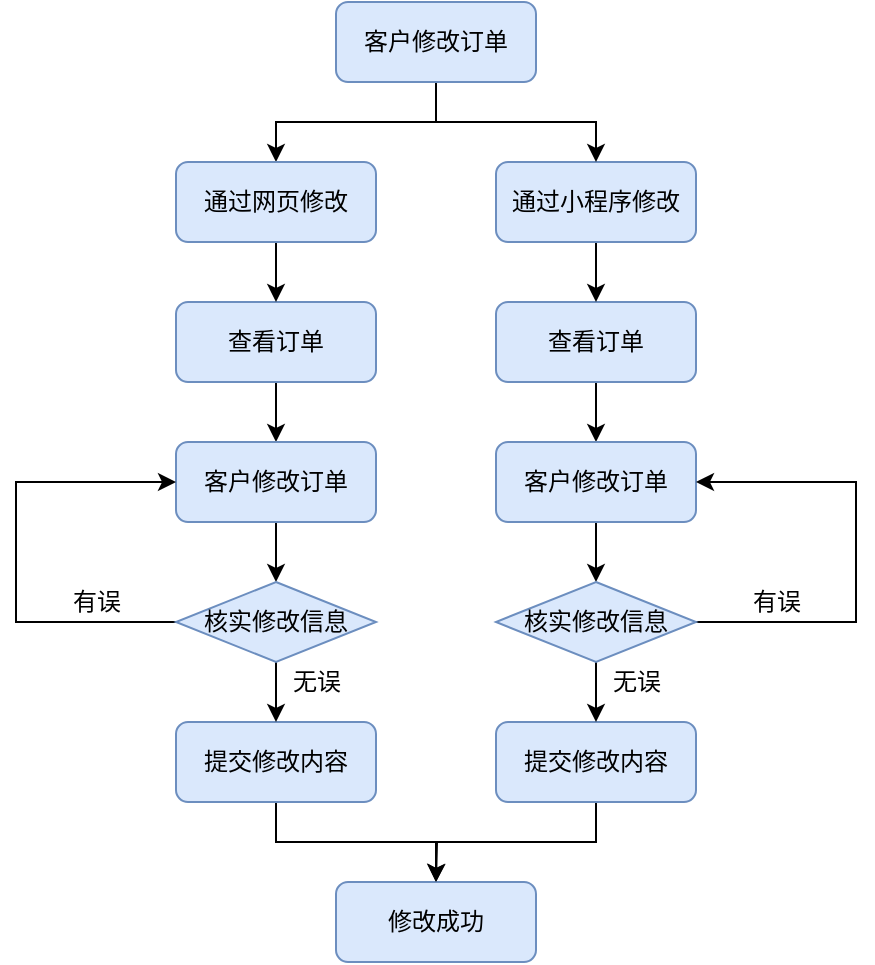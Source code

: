 <mxfile version="14.8.4" type="device"><diagram id="FxMbpyDDI_e7r2kE3yq9" name="Page-1"><mxGraphModel dx="981" dy="540" grid="1" gridSize="10" guides="1" tooltips="1" connect="1" arrows="1" fold="1" page="1" pageScale="1" pageWidth="827" pageHeight="1169" math="0" shadow="0"><root><mxCell id="0"/><mxCell id="1" parent="0"/><mxCell id="dXFA-baK--P-uvzHlwNk-8" style="edgeStyle=orthogonalEdgeStyle;rounded=0;orthogonalLoop=1;jettySize=auto;html=1;exitX=0.5;exitY=1;exitDx=0;exitDy=0;entryX=0.5;entryY=0;entryDx=0;entryDy=0;" parent="1" source="dXFA-baK--P-uvzHlwNk-2" target="dXFA-baK--P-uvzHlwNk-4" edge="1"><mxGeometry relative="1" as="geometry"/></mxCell><mxCell id="dXFA-baK--P-uvzHlwNk-2" value="&lt;span style=&quot;font-weight: 400&quot;&gt;&lt;font style=&quot;vertical-align: inherit&quot;&gt;&lt;font style=&quot;vertical-align: inherit&quot;&gt;&lt;font style=&quot;vertical-align: inherit&quot;&gt;&lt;font style=&quot;vertical-align: inherit&quot;&gt;&lt;font style=&quot;vertical-align: inherit&quot;&gt;&lt;font style=&quot;vertical-align: inherit&quot;&gt;&lt;font style=&quot;vertical-align: inherit&quot;&gt;&lt;font style=&quot;vertical-align: inherit&quot;&gt;查看订单&lt;/font&gt;&lt;/font&gt;&lt;/font&gt;&lt;/font&gt;&lt;/font&gt;&lt;/font&gt;&lt;/font&gt;&lt;/font&gt;&lt;/span&gt;" style="rounded=1;whiteSpace=wrap;html=1;fontSize=12;glass=0;strokeWidth=1;shadow=0;fillColor=#dae8fc;strokeColor=#6c8ebf;fontStyle=1" parent="1" vertex="1"><mxGeometry x="390" y="190" width="100" height="40" as="geometry"/></mxCell><mxCell id="dXFA-baK--P-uvzHlwNk-7" style="edgeStyle=orthogonalEdgeStyle;rounded=0;orthogonalLoop=1;jettySize=auto;html=1;exitX=0.5;exitY=1;exitDx=0;exitDy=0;entryX=0.5;entryY=0;entryDx=0;entryDy=0;" parent="1" source="dXFA-baK--P-uvzHlwNk-3" target="dXFA-baK--P-uvzHlwNk-2" edge="1"><mxGeometry relative="1" as="geometry"/></mxCell><mxCell id="dXFA-baK--P-uvzHlwNk-3" value="&lt;font style=&quot;vertical-align: inherit&quot;&gt;&lt;font style=&quot;vertical-align: inherit&quot;&gt;&lt;font style=&quot;vertical-align: inherit&quot;&gt;&lt;font style=&quot;vertical-align: inherit&quot;&gt;&lt;font style=&quot;vertical-align: inherit&quot;&gt;&lt;font style=&quot;vertical-align: inherit&quot;&gt;通过小程序修改&lt;/font&gt;&lt;/font&gt;&lt;/font&gt;&lt;/font&gt;&lt;/font&gt;&lt;/font&gt;" style="rounded=1;whiteSpace=wrap;html=1;fontSize=12;glass=0;strokeWidth=1;shadow=0;fillColor=#dae8fc;strokeColor=#6c8ebf;" parent="1" vertex="1"><mxGeometry x="390" y="120" width="100" height="40" as="geometry"/></mxCell><mxCell id="dXFA-baK--P-uvzHlwNk-13" style="edgeStyle=orthogonalEdgeStyle;rounded=0;orthogonalLoop=1;jettySize=auto;html=1;exitX=0.5;exitY=1;exitDx=0;exitDy=0;entryX=0.5;entryY=0;entryDx=0;entryDy=0;" parent="1" source="dXFA-baK--P-uvzHlwNk-4" target="dXFA-baK--P-uvzHlwNk-12" edge="1"><mxGeometry relative="1" as="geometry"/></mxCell><mxCell id="dXFA-baK--P-uvzHlwNk-4" value="&lt;font style=&quot;vertical-align: inherit&quot;&gt;&lt;font style=&quot;vertical-align: inherit&quot;&gt;客户修改订单&lt;/font&gt;&lt;/font&gt;" style="rounded=1;whiteSpace=wrap;html=1;fontSize=12;glass=0;strokeWidth=1;shadow=0;fillColor=#dae8fc;strokeColor=#6c8ebf;" parent="1" vertex="1"><mxGeometry x="390" y="260" width="100" height="40" as="geometry"/></mxCell><mxCell id="YZyamtiWOpDlY5vQUaoB-18" style="edgeStyle=orthogonalEdgeStyle;rounded=0;orthogonalLoop=1;jettySize=auto;html=1;exitX=0.5;exitY=1;exitDx=0;exitDy=0;strokeWidth=1;" edge="1" parent="1" source="dXFA-baK--P-uvzHlwNk-5" target="dXFA-baK--P-uvzHlwNk-3"><mxGeometry relative="1" as="geometry"/></mxCell><mxCell id="YZyamtiWOpDlY5vQUaoB-19" style="edgeStyle=orthogonalEdgeStyle;rounded=0;orthogonalLoop=1;jettySize=auto;html=1;exitX=0.5;exitY=1;exitDx=0;exitDy=0;entryX=0.5;entryY=0;entryDx=0;entryDy=0;strokeWidth=1;" edge="1" parent="1" source="dXFA-baK--P-uvzHlwNk-5" target="YZyamtiWOpDlY5vQUaoB-5"><mxGeometry relative="1" as="geometry"/></mxCell><mxCell id="dXFA-baK--P-uvzHlwNk-5" value="&lt;font style=&quot;vertical-align: inherit&quot;&gt;&lt;font style=&quot;vertical-align: inherit&quot;&gt;&lt;font style=&quot;vertical-align: inherit&quot;&gt;&lt;font style=&quot;vertical-align: inherit&quot;&gt;&lt;font style=&quot;vertical-align: inherit&quot;&gt;&lt;font style=&quot;vertical-align: inherit&quot;&gt;&lt;font style=&quot;vertical-align: inherit&quot;&gt;&lt;font style=&quot;vertical-align: inherit&quot;&gt;客户修改订单&lt;/font&gt;&lt;/font&gt;&lt;/font&gt;&lt;/font&gt;&lt;/font&gt;&lt;/font&gt;&lt;/font&gt;&lt;/font&gt;" style="rounded=1;whiteSpace=wrap;html=1;fontSize=12;glass=0;strokeWidth=1;shadow=0;fillColor=#dae8fc;strokeColor=#6c8ebf;" parent="1" vertex="1"><mxGeometry x="310" y="40" width="100" height="40" as="geometry"/></mxCell><mxCell id="YZyamtiWOpDlY5vQUaoB-21" style="edgeStyle=orthogonalEdgeStyle;rounded=0;orthogonalLoop=1;jettySize=auto;html=1;exitX=0.5;exitY=1;exitDx=0;exitDy=0;strokeWidth=1;" edge="1" parent="1" source="dXFA-baK--P-uvzHlwNk-9"><mxGeometry relative="1" as="geometry"><mxPoint x="360" y="480" as="targetPoint"/></mxGeometry></mxCell><mxCell id="dXFA-baK--P-uvzHlwNk-9" value="&lt;font style=&quot;vertical-align: inherit&quot;&gt;&lt;font style=&quot;vertical-align: inherit&quot;&gt;&lt;font style=&quot;vertical-align: inherit&quot;&gt;&lt;font style=&quot;vertical-align: inherit&quot;&gt;提交修改内容&lt;/font&gt;&lt;/font&gt;&lt;/font&gt;&lt;/font&gt;" style="rounded=1;whiteSpace=wrap;html=1;fontSize=12;glass=0;strokeWidth=1;shadow=0;fillColor=#dae8fc;strokeColor=#6c8ebf;" parent="1" vertex="1"><mxGeometry x="390" y="400" width="100" height="40" as="geometry"/></mxCell><mxCell id="dXFA-baK--P-uvzHlwNk-14" style="edgeStyle=orthogonalEdgeStyle;rounded=0;orthogonalLoop=1;jettySize=auto;html=1;exitX=0.5;exitY=1;exitDx=0;exitDy=0;entryX=0.5;entryY=0;entryDx=0;entryDy=0;" parent="1" source="dXFA-baK--P-uvzHlwNk-12" target="dXFA-baK--P-uvzHlwNk-9" edge="1"><mxGeometry relative="1" as="geometry"/></mxCell><mxCell id="dXFA-baK--P-uvzHlwNk-15" style="edgeStyle=orthogonalEdgeStyle;rounded=0;orthogonalLoop=1;jettySize=auto;html=1;exitX=1;exitY=0.5;exitDx=0;exitDy=0;entryX=1;entryY=0.5;entryDx=0;entryDy=0;" parent="1" source="dXFA-baK--P-uvzHlwNk-12" target="dXFA-baK--P-uvzHlwNk-4" edge="1"><mxGeometry relative="1" as="geometry"><Array as="points"><mxPoint x="570" y="350"/><mxPoint x="570" y="280"/></Array></mxGeometry></mxCell><mxCell id="dXFA-baK--P-uvzHlwNk-12" value="&lt;font style=&quot;vertical-align: inherit&quot;&gt;&lt;font style=&quot;vertical-align: inherit&quot;&gt;&lt;font style=&quot;vertical-align: inherit&quot;&gt;&lt;font style=&quot;vertical-align: inherit&quot;&gt;核实修改信息&lt;/font&gt;&lt;/font&gt;&lt;/font&gt;&lt;/font&gt;" style="rhombus;whiteSpace=wrap;html=1;fillColor=#dae8fc;strokeColor=#6c8ebf;" parent="1" vertex="1"><mxGeometry x="390" y="330" width="100" height="40" as="geometry"/></mxCell><mxCell id="dXFA-baK--P-uvzHlwNk-16" value="&lt;font style=&quot;vertical-align: inherit&quot;&gt;&lt;font style=&quot;vertical-align: inherit&quot;&gt;&lt;font style=&quot;vertical-align: inherit&quot;&gt;&lt;font style=&quot;vertical-align: inherit&quot;&gt;有误&lt;/font&gt;&lt;/font&gt;&lt;/font&gt;&lt;/font&gt;" style="text;html=1;align=center;verticalAlign=middle;resizable=0;points=[];autosize=1;strokeColor=none;" parent="1" vertex="1"><mxGeometry x="510" y="330" width="40" height="20" as="geometry"/></mxCell><mxCell id="dXFA-baK--P-uvzHlwNk-17" value="&lt;font style=&quot;vertical-align: inherit&quot;&gt;&lt;font style=&quot;vertical-align: inherit&quot;&gt;&lt;font style=&quot;vertical-align: inherit&quot;&gt;&lt;font style=&quot;vertical-align: inherit&quot;&gt;无误&lt;/font&gt;&lt;/font&gt;&lt;/font&gt;&lt;/font&gt;" style="text;html=1;align=center;verticalAlign=middle;resizable=0;points=[];autosize=1;strokeColor=none;" parent="1" vertex="1"><mxGeometry x="440" y="370" width="40" height="20" as="geometry"/></mxCell><mxCell id="dXFA-baK--P-uvzHlwNk-18" value="&lt;font style=&quot;vertical-align: inherit&quot;&gt;&lt;font style=&quot;vertical-align: inherit&quot;&gt;修改成功&lt;/font&gt;&lt;/font&gt;" style="rounded=1;whiteSpace=wrap;html=1;fontSize=12;glass=0;strokeWidth=1;shadow=0;fillColor=#dae8fc;strokeColor=#6c8ebf;" parent="1" vertex="1"><mxGeometry x="310" y="480" width="100" height="40" as="geometry"/></mxCell><mxCell id="YZyamtiWOpDlY5vQUaoB-2" style="edgeStyle=orthogonalEdgeStyle;rounded=0;orthogonalLoop=1;jettySize=auto;html=1;exitX=0.5;exitY=1;exitDx=0;exitDy=0;entryX=0.5;entryY=0;entryDx=0;entryDy=0;" edge="1" parent="1" source="YZyamtiWOpDlY5vQUaoB-3" target="YZyamtiWOpDlY5vQUaoB-7"><mxGeometry relative="1" as="geometry"/></mxCell><mxCell id="YZyamtiWOpDlY5vQUaoB-3" value="&lt;span style=&quot;font-weight: 400&quot;&gt;&lt;font style=&quot;vertical-align: inherit&quot;&gt;&lt;font style=&quot;vertical-align: inherit&quot;&gt;&lt;font style=&quot;vertical-align: inherit&quot;&gt;&lt;font style=&quot;vertical-align: inherit&quot;&gt;&lt;font style=&quot;vertical-align: inherit&quot;&gt;&lt;font style=&quot;vertical-align: inherit&quot;&gt;&lt;font style=&quot;vertical-align: inherit&quot;&gt;&lt;font style=&quot;vertical-align: inherit&quot;&gt;查看订单&lt;/font&gt;&lt;/font&gt;&lt;/font&gt;&lt;/font&gt;&lt;/font&gt;&lt;/font&gt;&lt;/font&gt;&lt;/font&gt;&lt;/span&gt;" style="rounded=1;whiteSpace=wrap;html=1;fontSize=12;glass=0;strokeWidth=1;shadow=0;fillColor=#dae8fc;strokeColor=#6c8ebf;fontStyle=1" vertex="1" parent="1"><mxGeometry x="230" y="190" width="100" height="40" as="geometry"/></mxCell><mxCell id="YZyamtiWOpDlY5vQUaoB-4" style="edgeStyle=orthogonalEdgeStyle;rounded=0;orthogonalLoop=1;jettySize=auto;html=1;exitX=0.5;exitY=1;exitDx=0;exitDy=0;entryX=0.5;entryY=0;entryDx=0;entryDy=0;" edge="1" parent="1" source="YZyamtiWOpDlY5vQUaoB-5" target="YZyamtiWOpDlY5vQUaoB-3"><mxGeometry relative="1" as="geometry"/></mxCell><mxCell id="YZyamtiWOpDlY5vQUaoB-5" value="&lt;font style=&quot;vertical-align: inherit&quot;&gt;&lt;font style=&quot;vertical-align: inherit&quot;&gt;&lt;font style=&quot;vertical-align: inherit&quot;&gt;&lt;font style=&quot;vertical-align: inherit&quot;&gt;&lt;font style=&quot;vertical-align: inherit&quot;&gt;&lt;font style=&quot;vertical-align: inherit&quot;&gt;通过网页修改&lt;/font&gt;&lt;/font&gt;&lt;/font&gt;&lt;/font&gt;&lt;/font&gt;&lt;/font&gt;" style="rounded=1;whiteSpace=wrap;html=1;fontSize=12;glass=0;strokeWidth=1;shadow=0;fillColor=#dae8fc;strokeColor=#6c8ebf;" vertex="1" parent="1"><mxGeometry x="230" y="120" width="100" height="40" as="geometry"/></mxCell><mxCell id="YZyamtiWOpDlY5vQUaoB-6" style="edgeStyle=orthogonalEdgeStyle;rounded=0;orthogonalLoop=1;jettySize=auto;html=1;exitX=0.5;exitY=1;exitDx=0;exitDy=0;entryX=0.5;entryY=0;entryDx=0;entryDy=0;" edge="1" parent="1" source="YZyamtiWOpDlY5vQUaoB-7" target="YZyamtiWOpDlY5vQUaoB-12"><mxGeometry relative="1" as="geometry"/></mxCell><mxCell id="YZyamtiWOpDlY5vQUaoB-7" value="&lt;font style=&quot;vertical-align: inherit&quot;&gt;&lt;font style=&quot;vertical-align: inherit&quot;&gt;客户修改订单&lt;/font&gt;&lt;/font&gt;" style="rounded=1;whiteSpace=wrap;html=1;fontSize=12;glass=0;strokeWidth=1;shadow=0;fillColor=#dae8fc;strokeColor=#6c8ebf;" vertex="1" parent="1"><mxGeometry x="230" y="260" width="100" height="40" as="geometry"/></mxCell><mxCell id="YZyamtiWOpDlY5vQUaoB-20" style="edgeStyle=orthogonalEdgeStyle;rounded=0;orthogonalLoop=1;jettySize=auto;html=1;exitX=0.5;exitY=1;exitDx=0;exitDy=0;strokeWidth=1;" edge="1" parent="1" source="YZyamtiWOpDlY5vQUaoB-9" target="dXFA-baK--P-uvzHlwNk-18"><mxGeometry relative="1" as="geometry"/></mxCell><mxCell id="YZyamtiWOpDlY5vQUaoB-9" value="&lt;font style=&quot;vertical-align: inherit&quot;&gt;&lt;font style=&quot;vertical-align: inherit&quot;&gt;&lt;font style=&quot;vertical-align: inherit&quot;&gt;&lt;font style=&quot;vertical-align: inherit&quot;&gt;提交修改内容&lt;/font&gt;&lt;/font&gt;&lt;/font&gt;&lt;/font&gt;" style="rounded=1;whiteSpace=wrap;html=1;fontSize=12;glass=0;strokeWidth=1;shadow=0;fillColor=#dae8fc;strokeColor=#6c8ebf;" vertex="1" parent="1"><mxGeometry x="230" y="400" width="100" height="40" as="geometry"/></mxCell><mxCell id="YZyamtiWOpDlY5vQUaoB-10" style="edgeStyle=orthogonalEdgeStyle;rounded=0;orthogonalLoop=1;jettySize=auto;html=1;exitX=0.5;exitY=1;exitDx=0;exitDy=0;entryX=0.5;entryY=0;entryDx=0;entryDy=0;" edge="1" parent="1" source="YZyamtiWOpDlY5vQUaoB-12" target="YZyamtiWOpDlY5vQUaoB-9"><mxGeometry relative="1" as="geometry"/></mxCell><mxCell id="YZyamtiWOpDlY5vQUaoB-16" style="edgeStyle=orthogonalEdgeStyle;rounded=0;orthogonalLoop=1;jettySize=auto;html=1;exitX=0;exitY=0.5;exitDx=0;exitDy=0;entryX=0;entryY=0.5;entryDx=0;entryDy=0;strokeWidth=1;" edge="1" parent="1" source="YZyamtiWOpDlY5vQUaoB-12" target="YZyamtiWOpDlY5vQUaoB-7"><mxGeometry relative="1" as="geometry"><Array as="points"><mxPoint x="150" y="350"/><mxPoint x="150" y="280"/></Array></mxGeometry></mxCell><mxCell id="YZyamtiWOpDlY5vQUaoB-12" value="&lt;font style=&quot;vertical-align: inherit&quot;&gt;&lt;font style=&quot;vertical-align: inherit&quot;&gt;&lt;font style=&quot;vertical-align: inherit&quot;&gt;&lt;font style=&quot;vertical-align: inherit&quot;&gt;核实修改信息&lt;/font&gt;&lt;/font&gt;&lt;/font&gt;&lt;/font&gt;" style="rhombus;whiteSpace=wrap;html=1;fillColor=#dae8fc;strokeColor=#6c8ebf;" vertex="1" parent="1"><mxGeometry x="230" y="330" width="100" height="40" as="geometry"/></mxCell><mxCell id="YZyamtiWOpDlY5vQUaoB-14" value="&lt;font style=&quot;vertical-align: inherit&quot;&gt;&lt;font style=&quot;vertical-align: inherit&quot;&gt;&lt;font style=&quot;vertical-align: inherit&quot;&gt;&lt;font style=&quot;vertical-align: inherit&quot;&gt;无误&lt;/font&gt;&lt;/font&gt;&lt;/font&gt;&lt;/font&gt;" style="text;html=1;align=center;verticalAlign=middle;resizable=0;points=[];autosize=1;strokeColor=none;" vertex="1" parent="1"><mxGeometry x="280" y="370" width="40" height="20" as="geometry"/></mxCell><mxCell id="YZyamtiWOpDlY5vQUaoB-17" value="&lt;font style=&quot;vertical-align: inherit&quot;&gt;&lt;font style=&quot;vertical-align: inherit&quot;&gt;&lt;font style=&quot;vertical-align: inherit&quot;&gt;&lt;font style=&quot;vertical-align: inherit&quot;&gt;有误&lt;/font&gt;&lt;/font&gt;&lt;/font&gt;&lt;/font&gt;" style="text;html=1;align=center;verticalAlign=middle;resizable=0;points=[];autosize=1;strokeColor=none;" vertex="1" parent="1"><mxGeometry x="170" y="330" width="40" height="20" as="geometry"/></mxCell></root></mxGraphModel></diagram></mxfile>